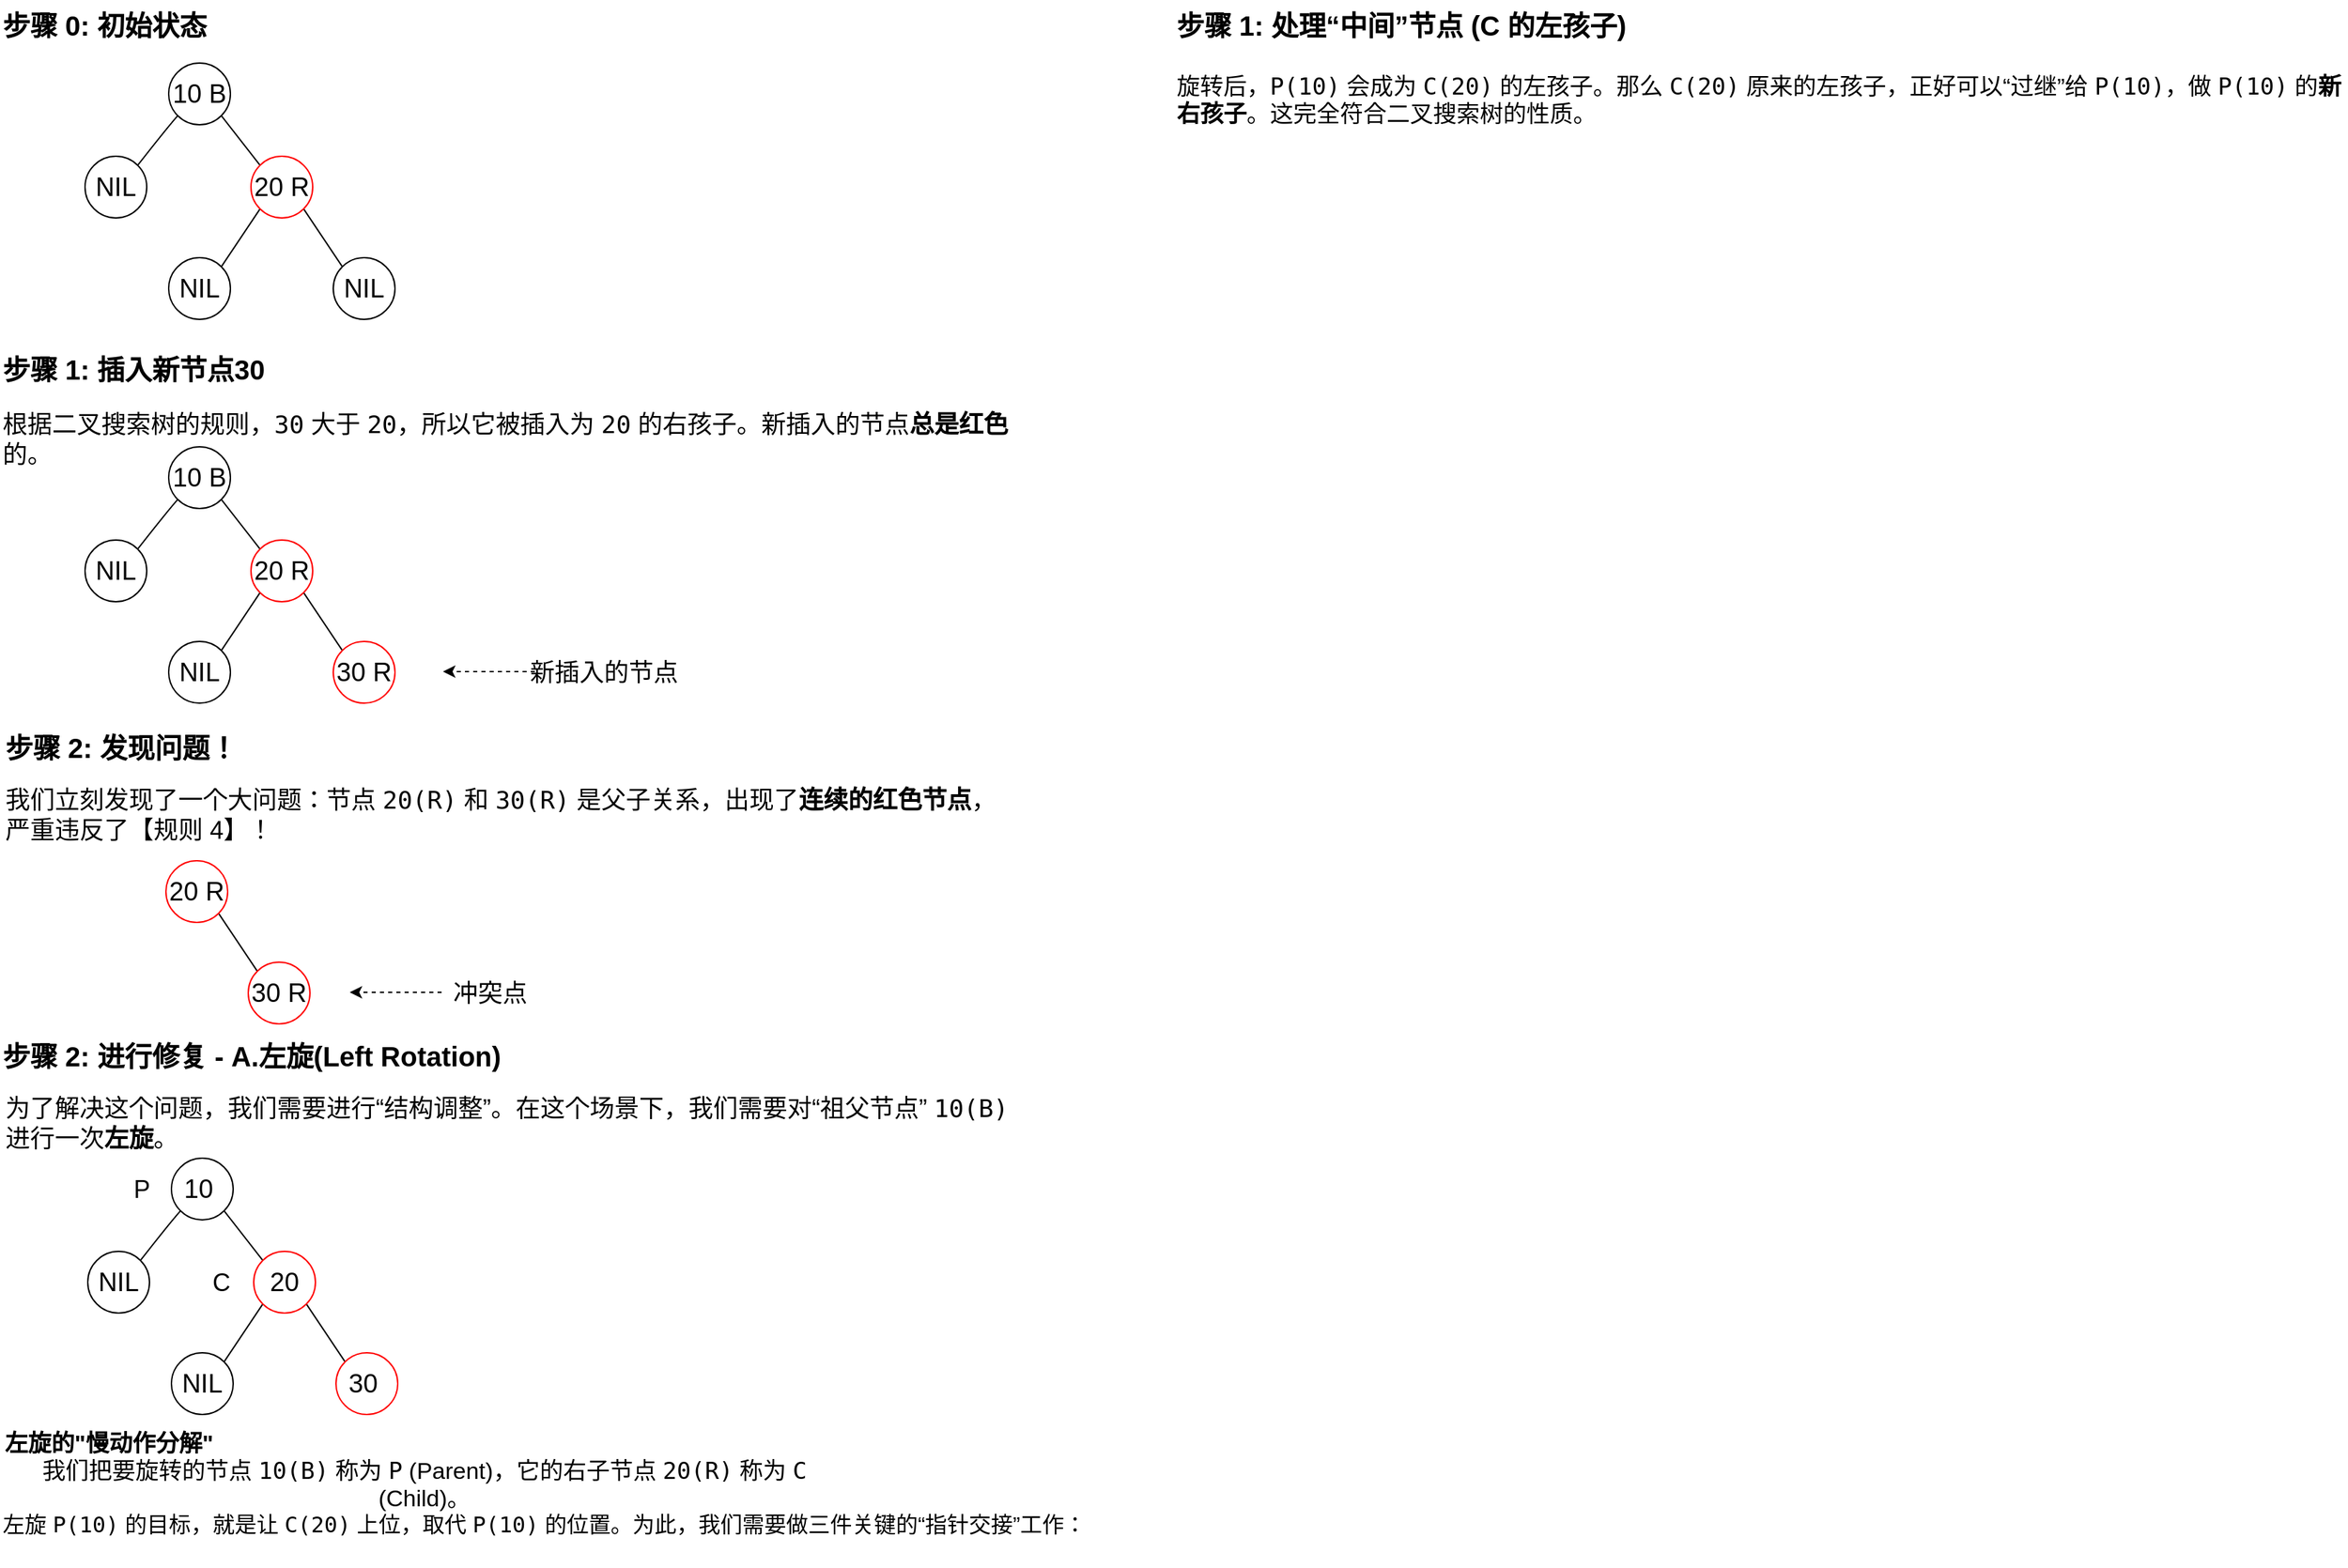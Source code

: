<mxfile version="28.2.0">
  <diagram name="Page-1" id="nHJEmuUAwTtRUE0Qn9wt">
    <mxGraphModel dx="2058" dy="1146" grid="0" gridSize="10" guides="1" tooltips="1" connect="1" arrows="1" fold="1" page="0" pageScale="1" pageWidth="1920" pageHeight="1200" math="0" shadow="0">
      <root>
        <mxCell id="0" />
        <mxCell id="1" parent="0" />
        <mxCell id="6BaBqDEFsrnQINso-Ywb-1" style="rounded=0;orthogonalLoop=1;jettySize=auto;html=1;exitX=0;exitY=1;exitDx=0;exitDy=0;entryX=1;entryY=0;entryDx=0;entryDy=0;curved=1;strokeColor=default;fillColor=default;endArrow=none;endFill=0;" parent="1" source="6BaBqDEFsrnQINso-Ywb-3" target="6BaBqDEFsrnQINso-Ywb-4" edge="1">
          <mxGeometry relative="1" as="geometry">
            <Array as="points">
              <mxPoint x="196" y="144" />
            </Array>
          </mxGeometry>
        </mxCell>
        <mxCell id="6BaBqDEFsrnQINso-Ywb-2" style="rounded=0;orthogonalLoop=1;jettySize=auto;html=1;exitX=1;exitY=1;exitDx=0;exitDy=0;entryX=0;entryY=0;entryDx=0;entryDy=0;endArrow=none;endFill=0;" parent="1" source="6BaBqDEFsrnQINso-Ywb-3" target="6BaBqDEFsrnQINso-Ywb-5" edge="1">
          <mxGeometry relative="1" as="geometry" />
        </mxCell>
        <mxCell id="6BaBqDEFsrnQINso-Ywb-3" value="10 B" style="ellipse;whiteSpace=wrap;html=1;aspect=fixed;fontSize=19;" parent="1" vertex="1">
          <mxGeometry x="197" y="97" width="45" height="45" as="geometry" />
        </mxCell>
        <mxCell id="6BaBqDEFsrnQINso-Ywb-4" value="NIL" style="ellipse;whiteSpace=wrap;html=1;aspect=fixed;fontSize=19;strokeColor=light-dark(#000000,#EDEDED);" parent="1" vertex="1">
          <mxGeometry x="136" y="165" width="45" height="45" as="geometry" />
        </mxCell>
        <mxCell id="6BaBqDEFsrnQINso-Ywb-9" style="rounded=0;orthogonalLoop=1;jettySize=auto;html=1;exitX=0;exitY=1;exitDx=0;exitDy=0;entryX=1;entryY=0;entryDx=0;entryDy=0;endArrow=none;endFill=0;" parent="1" source="6BaBqDEFsrnQINso-Ywb-5" target="6BaBqDEFsrnQINso-Ywb-8" edge="1">
          <mxGeometry relative="1" as="geometry" />
        </mxCell>
        <mxCell id="6BaBqDEFsrnQINso-Ywb-10" style="rounded=0;orthogonalLoop=1;jettySize=auto;html=1;exitX=1;exitY=1;exitDx=0;exitDy=0;entryX=0;entryY=0;entryDx=0;entryDy=0;endArrow=none;endFill=0;" parent="1" source="6BaBqDEFsrnQINso-Ywb-5" target="6BaBqDEFsrnQINso-Ywb-7" edge="1">
          <mxGeometry relative="1" as="geometry" />
        </mxCell>
        <mxCell id="6BaBqDEFsrnQINso-Ywb-5" value="20 R" style="ellipse;whiteSpace=wrap;html=1;aspect=fixed;fontSize=19;strokeColor=light-dark(#ff0000, #ededed);" parent="1" vertex="1">
          <mxGeometry x="257" y="165" width="45" height="45" as="geometry" />
        </mxCell>
        <mxCell id="6BaBqDEFsrnQINso-Ywb-6" value="步骤 0: 初始状态" style="text;whiteSpace=wrap;html=1;fontSize=20;fontStyle=1" parent="1" vertex="1">
          <mxGeometry x="74" y="51" width="244" height="36" as="geometry" />
        </mxCell>
        <mxCell id="6BaBqDEFsrnQINso-Ywb-7" value="NIL" style="ellipse;whiteSpace=wrap;html=1;aspect=fixed;fontSize=19;strokeColor=light-dark(#000000,#EDEDED);" parent="1" vertex="1">
          <mxGeometry x="317" y="239" width="45" height="45" as="geometry" />
        </mxCell>
        <mxCell id="6BaBqDEFsrnQINso-Ywb-8" value="NIL" style="ellipse;whiteSpace=wrap;html=1;aspect=fixed;fontSize=19;strokeColor=light-dark(#000000,#EDEDED);" parent="1" vertex="1">
          <mxGeometry x="197" y="239" width="45" height="45" as="geometry" />
        </mxCell>
        <mxCell id="6BaBqDEFsrnQINso-Ywb-11" value="步骤 1: 插入新节点30" style="text;whiteSpace=wrap;html=1;fontSize=20;fontStyle=1" parent="1" vertex="1">
          <mxGeometry x="74" y="302" width="244" height="36" as="geometry" />
        </mxCell>
        <mxCell id="6BaBqDEFsrnQINso-Ywb-13" value="根据二叉搜索树的规则，&lt;code&gt;30&lt;/code&gt; 大于 &lt;code&gt;20&lt;/code&gt;，所以它被插入为 &lt;code&gt;20&lt;/code&gt; 的右孩子。新插入的节点&lt;b&gt;总是红色&lt;/b&gt;的。" style="text;whiteSpace=wrap;html=1;fontSize=18;" parent="1" vertex="1">
          <mxGeometry x="74" y="343" width="766" height="36" as="geometry" />
        </mxCell>
        <mxCell id="6BaBqDEFsrnQINso-Ywb-15" style="rounded=0;orthogonalLoop=1;jettySize=auto;html=1;exitX=0;exitY=1;exitDx=0;exitDy=0;entryX=1;entryY=0;entryDx=0;entryDy=0;curved=1;strokeColor=default;fillColor=default;endArrow=none;endFill=0;" parent="1" source="6BaBqDEFsrnQINso-Ywb-17" target="6BaBqDEFsrnQINso-Ywb-18" edge="1">
          <mxGeometry relative="1" as="geometry">
            <Array as="points">
              <mxPoint x="196" y="424" />
            </Array>
          </mxGeometry>
        </mxCell>
        <mxCell id="6BaBqDEFsrnQINso-Ywb-16" style="rounded=0;orthogonalLoop=1;jettySize=auto;html=1;exitX=1;exitY=1;exitDx=0;exitDy=0;entryX=0;entryY=0;entryDx=0;entryDy=0;endArrow=none;endFill=0;" parent="1" source="6BaBqDEFsrnQINso-Ywb-17" target="6BaBqDEFsrnQINso-Ywb-21" edge="1">
          <mxGeometry relative="1" as="geometry" />
        </mxCell>
        <mxCell id="6BaBqDEFsrnQINso-Ywb-17" value="10 B" style="ellipse;whiteSpace=wrap;html=1;aspect=fixed;fontSize=19;" parent="1" vertex="1">
          <mxGeometry x="197" y="377" width="45" height="45" as="geometry" />
        </mxCell>
        <mxCell id="6BaBqDEFsrnQINso-Ywb-18" value="NIL" style="ellipse;whiteSpace=wrap;html=1;aspect=fixed;fontSize=19;strokeColor=light-dark(#000000,#EDEDED);" parent="1" vertex="1">
          <mxGeometry x="136" y="445" width="45" height="45" as="geometry" />
        </mxCell>
        <mxCell id="6BaBqDEFsrnQINso-Ywb-19" style="rounded=0;orthogonalLoop=1;jettySize=auto;html=1;exitX=0;exitY=1;exitDx=0;exitDy=0;entryX=1;entryY=0;entryDx=0;entryDy=0;endArrow=none;endFill=0;" parent="1" source="6BaBqDEFsrnQINso-Ywb-21" target="6BaBqDEFsrnQINso-Ywb-23" edge="1">
          <mxGeometry relative="1" as="geometry" />
        </mxCell>
        <mxCell id="6BaBqDEFsrnQINso-Ywb-20" style="rounded=0;orthogonalLoop=1;jettySize=auto;html=1;exitX=1;exitY=1;exitDx=0;exitDy=0;entryX=0;entryY=0;entryDx=0;entryDy=0;endArrow=none;endFill=0;" parent="1" source="6BaBqDEFsrnQINso-Ywb-21" target="6BaBqDEFsrnQINso-Ywb-22" edge="1">
          <mxGeometry relative="1" as="geometry" />
        </mxCell>
        <mxCell id="6BaBqDEFsrnQINso-Ywb-21" value="20 R" style="ellipse;whiteSpace=wrap;html=1;aspect=fixed;fontSize=19;strokeColor=light-dark(#ff0000, #ededed);" parent="1" vertex="1">
          <mxGeometry x="257" y="445" width="45" height="45" as="geometry" />
        </mxCell>
        <mxCell id="6BaBqDEFsrnQINso-Ywb-22" value="30 R" style="ellipse;whiteSpace=wrap;html=1;aspect=fixed;fontSize=19;strokeColor=light-dark(#ff0000, #EDEDED);" parent="1" vertex="1">
          <mxGeometry x="317" y="519" width="45" height="45" as="geometry" />
        </mxCell>
        <mxCell id="6BaBqDEFsrnQINso-Ywb-23" value="NIL" style="ellipse;whiteSpace=wrap;html=1;aspect=fixed;fontSize=19;strokeColor=light-dark(#000000,#EDEDED);" parent="1" vertex="1">
          <mxGeometry x="197" y="519" width="45" height="45" as="geometry" />
        </mxCell>
        <mxCell id="6BaBqDEFsrnQINso-Ywb-24" value="新插入的节点" style="text;html=1;align=center;verticalAlign=middle;whiteSpace=wrap;rounded=0;fontSize=18;" parent="1" vertex="1">
          <mxGeometry x="454" y="526.5" width="121" height="30" as="geometry" />
        </mxCell>
        <mxCell id="6BaBqDEFsrnQINso-Ywb-25" value="" style="endArrow=classic;html=1;rounded=0;dashed=1;" parent="1" edge="1">
          <mxGeometry width="50" height="50" relative="1" as="geometry">
            <mxPoint x="464" y="541" as="sourcePoint" />
            <mxPoint x="397" y="541" as="targetPoint" />
          </mxGeometry>
        </mxCell>
        <mxCell id="6BaBqDEFsrnQINso-Ywb-26" value="步骤 2: 发现问题！" style="text;whiteSpace=wrap;html=1;fontSize=20;fontStyle=1" parent="1" vertex="1">
          <mxGeometry x="76" y="578" width="190" height="36" as="geometry" />
        </mxCell>
        <mxCell id="6BaBqDEFsrnQINso-Ywb-27" value="我们立刻发现了一个大问题：节点 &lt;code&gt;20(R)&lt;/code&gt; 和 &lt;code&gt;30(R)&lt;/code&gt; 是父子关系，出现了&lt;b&gt;连续的红色节点&lt;/b&gt;，严重违反了【规则 4】！" style="text;whiteSpace=wrap;html=1;fontSize=18;" parent="1" vertex="1">
          <mxGeometry x="76" y="617" width="741" height="51" as="geometry" />
        </mxCell>
        <mxCell id="6BaBqDEFsrnQINso-Ywb-28" style="rounded=0;orthogonalLoop=1;jettySize=auto;html=1;exitX=1;exitY=1;exitDx=0;exitDy=0;entryX=0;entryY=0;entryDx=0;entryDy=0;endArrow=none;endFill=0;" parent="1" source="6BaBqDEFsrnQINso-Ywb-29" target="6BaBqDEFsrnQINso-Ywb-30" edge="1">
          <mxGeometry relative="1" as="geometry" />
        </mxCell>
        <mxCell id="6BaBqDEFsrnQINso-Ywb-29" value="20 R" style="ellipse;whiteSpace=wrap;html=1;aspect=fixed;fontSize=19;strokeColor=light-dark(#ff0000, #ededed);" parent="1" vertex="1">
          <mxGeometry x="195" y="679" width="45" height="45" as="geometry" />
        </mxCell>
        <mxCell id="6BaBqDEFsrnQINso-Ywb-30" value="30 R" style="ellipse;whiteSpace=wrap;html=1;aspect=fixed;fontSize=19;strokeColor=light-dark(#ff0000, #EDEDED);" parent="1" vertex="1">
          <mxGeometry x="255" y="753" width="45" height="45" as="geometry" />
        </mxCell>
        <mxCell id="6BaBqDEFsrnQINso-Ywb-31" value="冲突点" style="text;html=1;align=center;verticalAlign=middle;whiteSpace=wrap;rounded=0;fontSize=18;" parent="1" vertex="1">
          <mxGeometry x="386" y="760.5" width="91" height="30" as="geometry" />
        </mxCell>
        <mxCell id="6BaBqDEFsrnQINso-Ywb-32" value="" style="endArrow=classic;html=1;rounded=0;dashed=1;" parent="1" edge="1">
          <mxGeometry width="50" height="50" relative="1" as="geometry">
            <mxPoint x="396" y="775" as="sourcePoint" />
            <mxPoint x="329" y="775" as="targetPoint" />
          </mxGeometry>
        </mxCell>
        <mxCell id="6BaBqDEFsrnQINso-Ywb-33" value="步骤 2: 进行修复 - A.左旋(Left Rotation)" style="text;whiteSpace=wrap;html=1;fontSize=20;fontStyle=1" parent="1" vertex="1">
          <mxGeometry x="74" y="803" width="436" height="36" as="geometry" />
        </mxCell>
        <mxCell id="6BaBqDEFsrnQINso-Ywb-34" value="为了解决这个问题，我们需要进行“结构调整”。在这个场景下，我们需要对“祖父节点” &lt;code&gt;10(B)&lt;/code&gt; 进行一次&lt;b&gt;左旋&lt;/b&gt;。" style="text;whiteSpace=wrap;html=1;fontSize=18;" parent="1" vertex="1">
          <mxGeometry x="76" y="842" width="747" height="51" as="geometry" />
        </mxCell>
        <mxCell id="gFN2gHEbL0fVCTJnLRh3-1" style="rounded=0;orthogonalLoop=1;jettySize=auto;html=1;exitX=0;exitY=1;exitDx=0;exitDy=0;entryX=1;entryY=0;entryDx=0;entryDy=0;curved=1;strokeColor=default;fillColor=default;endArrow=none;endFill=0;" edge="1" parent="1" source="gFN2gHEbL0fVCTJnLRh3-3" target="gFN2gHEbL0fVCTJnLRh3-4">
          <mxGeometry relative="1" as="geometry">
            <Array as="points">
              <mxPoint x="198" y="943" />
            </Array>
          </mxGeometry>
        </mxCell>
        <mxCell id="gFN2gHEbL0fVCTJnLRh3-2" style="rounded=0;orthogonalLoop=1;jettySize=auto;html=1;exitX=1;exitY=1;exitDx=0;exitDy=0;entryX=0;entryY=0;entryDx=0;entryDy=0;endArrow=none;endFill=0;" edge="1" parent="1" source="gFN2gHEbL0fVCTJnLRh3-3" target="gFN2gHEbL0fVCTJnLRh3-7">
          <mxGeometry relative="1" as="geometry" />
        </mxCell>
        <mxCell id="gFN2gHEbL0fVCTJnLRh3-3" value="10&amp;nbsp;" style="ellipse;whiteSpace=wrap;html=1;aspect=fixed;fontSize=19;" vertex="1" parent="1">
          <mxGeometry x="199" y="896" width="45" height="45" as="geometry" />
        </mxCell>
        <mxCell id="gFN2gHEbL0fVCTJnLRh3-4" value="NIL" style="ellipse;whiteSpace=wrap;html=1;aspect=fixed;fontSize=19;strokeColor=light-dark(#000000,#EDEDED);" vertex="1" parent="1">
          <mxGeometry x="138" y="964" width="45" height="45" as="geometry" />
        </mxCell>
        <mxCell id="gFN2gHEbL0fVCTJnLRh3-5" style="rounded=0;orthogonalLoop=1;jettySize=auto;html=1;exitX=0;exitY=1;exitDx=0;exitDy=0;entryX=1;entryY=0;entryDx=0;entryDy=0;endArrow=none;endFill=0;" edge="1" parent="1" source="gFN2gHEbL0fVCTJnLRh3-7" target="gFN2gHEbL0fVCTJnLRh3-9">
          <mxGeometry relative="1" as="geometry" />
        </mxCell>
        <mxCell id="gFN2gHEbL0fVCTJnLRh3-6" style="rounded=0;orthogonalLoop=1;jettySize=auto;html=1;exitX=1;exitY=1;exitDx=0;exitDy=0;entryX=0;entryY=0;entryDx=0;entryDy=0;endArrow=none;endFill=0;" edge="1" parent="1" source="gFN2gHEbL0fVCTJnLRh3-7" target="gFN2gHEbL0fVCTJnLRh3-8">
          <mxGeometry relative="1" as="geometry" />
        </mxCell>
        <mxCell id="gFN2gHEbL0fVCTJnLRh3-7" value="20" style="ellipse;whiteSpace=wrap;html=1;aspect=fixed;fontSize=19;strokeColor=light-dark(#ff0000, #ededed);" vertex="1" parent="1">
          <mxGeometry x="259" y="964" width="45" height="45" as="geometry" />
        </mxCell>
        <mxCell id="gFN2gHEbL0fVCTJnLRh3-8" value="30&amp;nbsp;" style="ellipse;whiteSpace=wrap;html=1;aspect=fixed;fontSize=19;strokeColor=light-dark(#ff0000, #EDEDED);" vertex="1" parent="1">
          <mxGeometry x="319" y="1038" width="45" height="45" as="geometry" />
        </mxCell>
        <mxCell id="gFN2gHEbL0fVCTJnLRh3-9" value="NIL" style="ellipse;whiteSpace=wrap;html=1;aspect=fixed;fontSize=19;strokeColor=light-dark(#000000,#EDEDED);" vertex="1" parent="1">
          <mxGeometry x="199" y="1038" width="45" height="45" as="geometry" />
        </mxCell>
        <mxCell id="gFN2gHEbL0fVCTJnLRh3-10" value="P" style="text;html=1;align=center;verticalAlign=middle;whiteSpace=wrap;rounded=0;fontSize=18;" vertex="1" parent="1">
          <mxGeometry x="158" y="906.5" width="39" height="24" as="geometry" />
        </mxCell>
        <mxCell id="gFN2gHEbL0fVCTJnLRh3-11" value="C" style="text;html=1;align=center;verticalAlign=middle;whiteSpace=wrap;rounded=0;fontSize=18;" vertex="1" parent="1">
          <mxGeometry x="216" y="974.5" width="39" height="24" as="geometry" />
        </mxCell>
        <mxCell id="gFN2gHEbL0fVCTJnLRh3-13" value="左旋的&quot;慢动作分解&quot;" style="text;html=1;align=center;verticalAlign=middle;whiteSpace=wrap;rounded=0;fontSize=17;fontStyle=1" vertex="1" parent="1">
          <mxGeometry x="74" y="1092" width="159" height="26" as="geometry" />
        </mxCell>
        <mxCell id="gFN2gHEbL0fVCTJnLRh3-14" value="我们把要旋转的节点 &lt;code&gt;10(B)&lt;/code&gt; 称为 &lt;code&gt;P&lt;/code&gt; (Parent)，它的右子节点 &lt;code&gt;20(R)&lt;/code&gt; 称为 &lt;code&gt;C&lt;/code&gt; (Child)。" style="text;html=1;align=center;verticalAlign=middle;whiteSpace=wrap;rounded=0;fontSize=17;" vertex="1" parent="1">
          <mxGeometry x="74" y="1121" width="619" height="26" as="geometry" />
        </mxCell>
        <mxCell id="gFN2gHEbL0fVCTJnLRh3-16" value="左旋 &lt;code&gt;P(10)&lt;/code&gt; 的目标，就是让 &lt;code&gt;C(20)&lt;/code&gt; 上位，取代 &lt;code&gt;P(10)&lt;/code&gt; 的位置。为此，我们需要做三件关键的“指针交接”工作：" style="text;whiteSpace=wrap;html=1;fontSize=16;" vertex="1" parent="1">
          <mxGeometry x="74" y="1147" width="827" height="47" as="geometry" />
        </mxCell>
        <mxCell id="gFN2gHEbL0fVCTJnLRh3-18" value="步骤 1: 处理“中间”节点 (C 的左孩子)" style="text;whiteSpace=wrap;html=1;fontSize=20;fontStyle=1" vertex="1" parent="1">
          <mxGeometry x="930" y="51" width="335" height="36" as="geometry" />
        </mxCell>
        <mxCell id="gFN2gHEbL0fVCTJnLRh3-19" value="旋转后，&lt;code&gt;P(10)&lt;/code&gt; 会成为 &lt;code&gt;C(20)&lt;/code&gt; 的左孩子。那么 &lt;code&gt;C(20)&lt;/code&gt; 原来的左孩子，正好可以“过继”给 &lt;code&gt;P(10)&lt;/code&gt;，做 &lt;code&gt;P(10)&lt;/code&gt; 的&lt;b&gt;新右孩子&lt;/b&gt;。这完全符合二叉搜索树的性质。" style="text;whiteSpace=wrap;html=1;fontSize=17;" vertex="1" parent="1">
          <mxGeometry x="930" y="97" width="855" height="51" as="geometry" />
        </mxCell>
      </root>
    </mxGraphModel>
  </diagram>
</mxfile>
